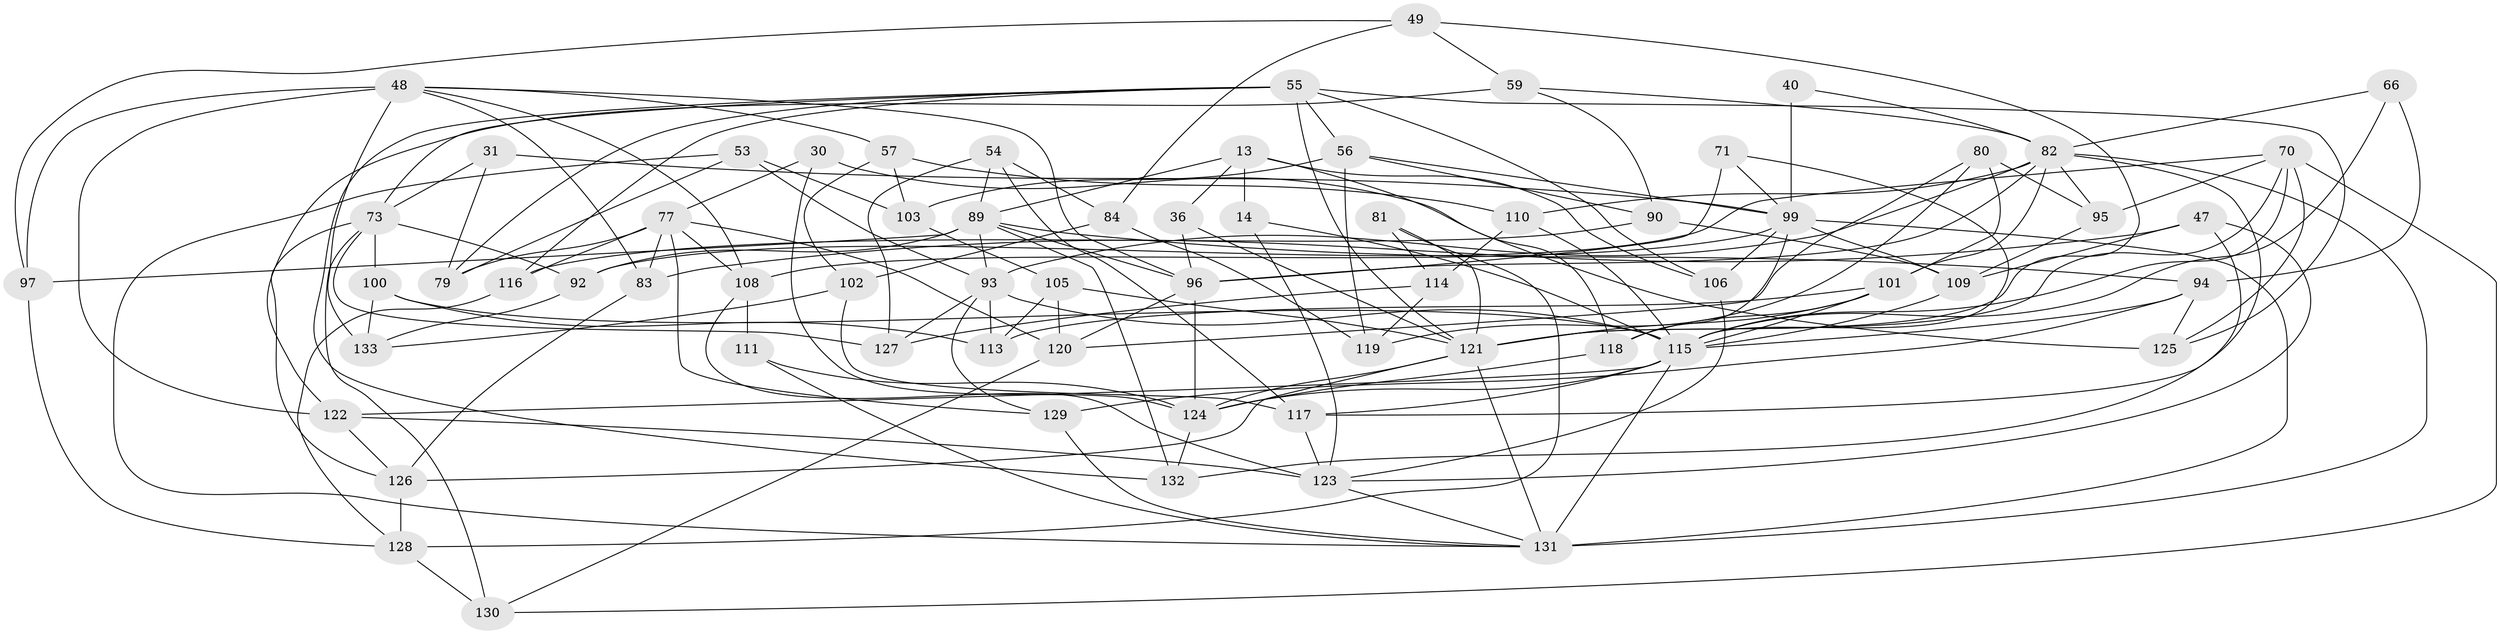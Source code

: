 // original degree distribution, {4: 1.0}
// Generated by graph-tools (version 1.1) at 2025/57/03/09/25 04:57:46]
// undirected, 66 vertices, 164 edges
graph export_dot {
graph [start="1"]
  node [color=gray90,style=filled];
  13 [super="+8"];
  14;
  30;
  31;
  36;
  40;
  47;
  48 [super="+2+32"];
  49;
  53;
  54;
  55 [super="+34"];
  56 [super="+27"];
  57;
  59;
  66;
  70 [super="+26+63+52"];
  71;
  73 [super="+10+18"];
  77 [super="+42+24"];
  79;
  80;
  81;
  82 [super="+45+74"];
  83;
  84;
  89 [super="+64"];
  90;
  92;
  93 [super="+88"];
  94 [super="+65"];
  95;
  96 [super="+15+58"];
  97;
  99 [super="+9+76"];
  100 [super="+23"];
  101 [super="+78+85"];
  102;
  103;
  105;
  106;
  108 [super="+68+91"];
  109 [super="+98"];
  110;
  111;
  113;
  114;
  115 [super="+39+67+86+107"];
  116;
  117 [super="+87"];
  118;
  119;
  120 [super="+37"];
  121 [super="+22+62+104"];
  122 [super="+50"];
  123 [super="+72"];
  124 [super="+7+21"];
  125 [super="+16"];
  126 [super="+61"];
  127;
  128 [super="+69"];
  129 [super="+44"];
  130;
  131 [super="+112"];
  132;
  133;
  13 -- 14 [weight=2];
  13 -- 118;
  13 -- 106;
  13 -- 36;
  13 -- 89;
  14 -- 123;
  14 -- 115;
  30 -- 77;
  30 -- 124;
  30 -- 125 [weight=2];
  31 -- 79;
  31 -- 73;
  31 -- 99 [weight=2];
  36 -- 96 [weight=2];
  36 -- 121;
  40 -- 99 [weight=3];
  40 -- 82;
  47 -- 83;
  47 -- 132;
  47 -- 123;
  47 -- 109;
  48 -- 133;
  48 -- 57;
  48 -- 96;
  48 -- 97;
  48 -- 122 [weight=2];
  48 -- 83;
  48 -- 108;
  49 -- 59;
  49 -- 84;
  49 -- 97;
  49 -- 121;
  53 -- 103;
  53 -- 79;
  53 -- 93;
  53 -- 131;
  54 -- 117;
  54 -- 127;
  54 -- 84;
  54 -- 89;
  55 -- 116;
  55 -- 106;
  55 -- 121 [weight=2];
  55 -- 132;
  55 -- 56 [weight=2];
  55 -- 73;
  55 -- 125;
  55 -- 79;
  56 -- 103;
  56 -- 90;
  56 -- 99;
  56 -- 119;
  57 -- 110;
  57 -- 102;
  57 -- 103;
  59 -- 122;
  59 -- 90;
  59 -- 82;
  66 -- 94 [weight=2];
  66 -- 115;
  66 -- 82;
  70 -- 125 [weight=2];
  70 -- 115 [weight=3];
  70 -- 92;
  70 -- 130;
  70 -- 121 [weight=2];
  70 -- 95;
  71 -- 96 [weight=2];
  71 -- 115;
  71 -- 99;
  73 -- 127;
  73 -- 92;
  73 -- 126;
  73 -- 130;
  73 -- 100 [weight=2];
  77 -- 120 [weight=2];
  77 -- 129;
  77 -- 108 [weight=3];
  77 -- 83;
  77 -- 116;
  77 -- 79;
  80 -- 119;
  80 -- 95;
  80 -- 120;
  80 -- 101;
  81 -- 128 [weight=2];
  81 -- 114;
  81 -- 121;
  82 -- 101;
  82 -- 131 [weight=2];
  82 -- 96;
  82 -- 110;
  82 -- 117;
  82 -- 93 [weight=2];
  82 -- 95;
  83 -- 126;
  84 -- 119;
  84 -- 102;
  89 -- 96;
  89 -- 97;
  89 -- 94;
  89 -- 132;
  89 -- 93;
  89 -- 92;
  90 -- 109;
  90 -- 116;
  92 -- 133;
  93 -- 113;
  93 -- 127;
  93 -- 129;
  93 -- 115;
  94 -- 125;
  94 -- 129;
  94 -- 115;
  95 -- 109;
  96 -- 124 [weight=2];
  96 -- 120;
  97 -- 128;
  99 -- 108 [weight=3];
  99 -- 131 [weight=2];
  99 -- 106;
  99 -- 109 [weight=2];
  99 -- 118;
  100 -- 113;
  100 -- 133;
  100 -- 115 [weight=2];
  101 -- 115 [weight=2];
  101 -- 113;
  101 -- 121 [weight=2];
  101 -- 118;
  102 -- 133;
  102 -- 117;
  103 -- 105;
  105 -- 113;
  105 -- 120;
  105 -- 121;
  106 -- 123;
  108 -- 111 [weight=2];
  108 -- 123;
  109 -- 115;
  110 -- 114;
  110 -- 115;
  111 -- 124;
  111 -- 131;
  114 -- 119;
  114 -- 127;
  115 -- 122;
  115 -- 131;
  115 -- 117;
  115 -- 124;
  116 -- 128;
  117 -- 123 [weight=2];
  118 -- 124;
  120 -- 130;
  121 -- 126 [weight=2];
  121 -- 131;
  121 -- 124;
  122 -- 123;
  122 -- 126;
  123 -- 131;
  124 -- 132;
  126 -- 128;
  128 -- 130;
  129 -- 131 [weight=3];
}
